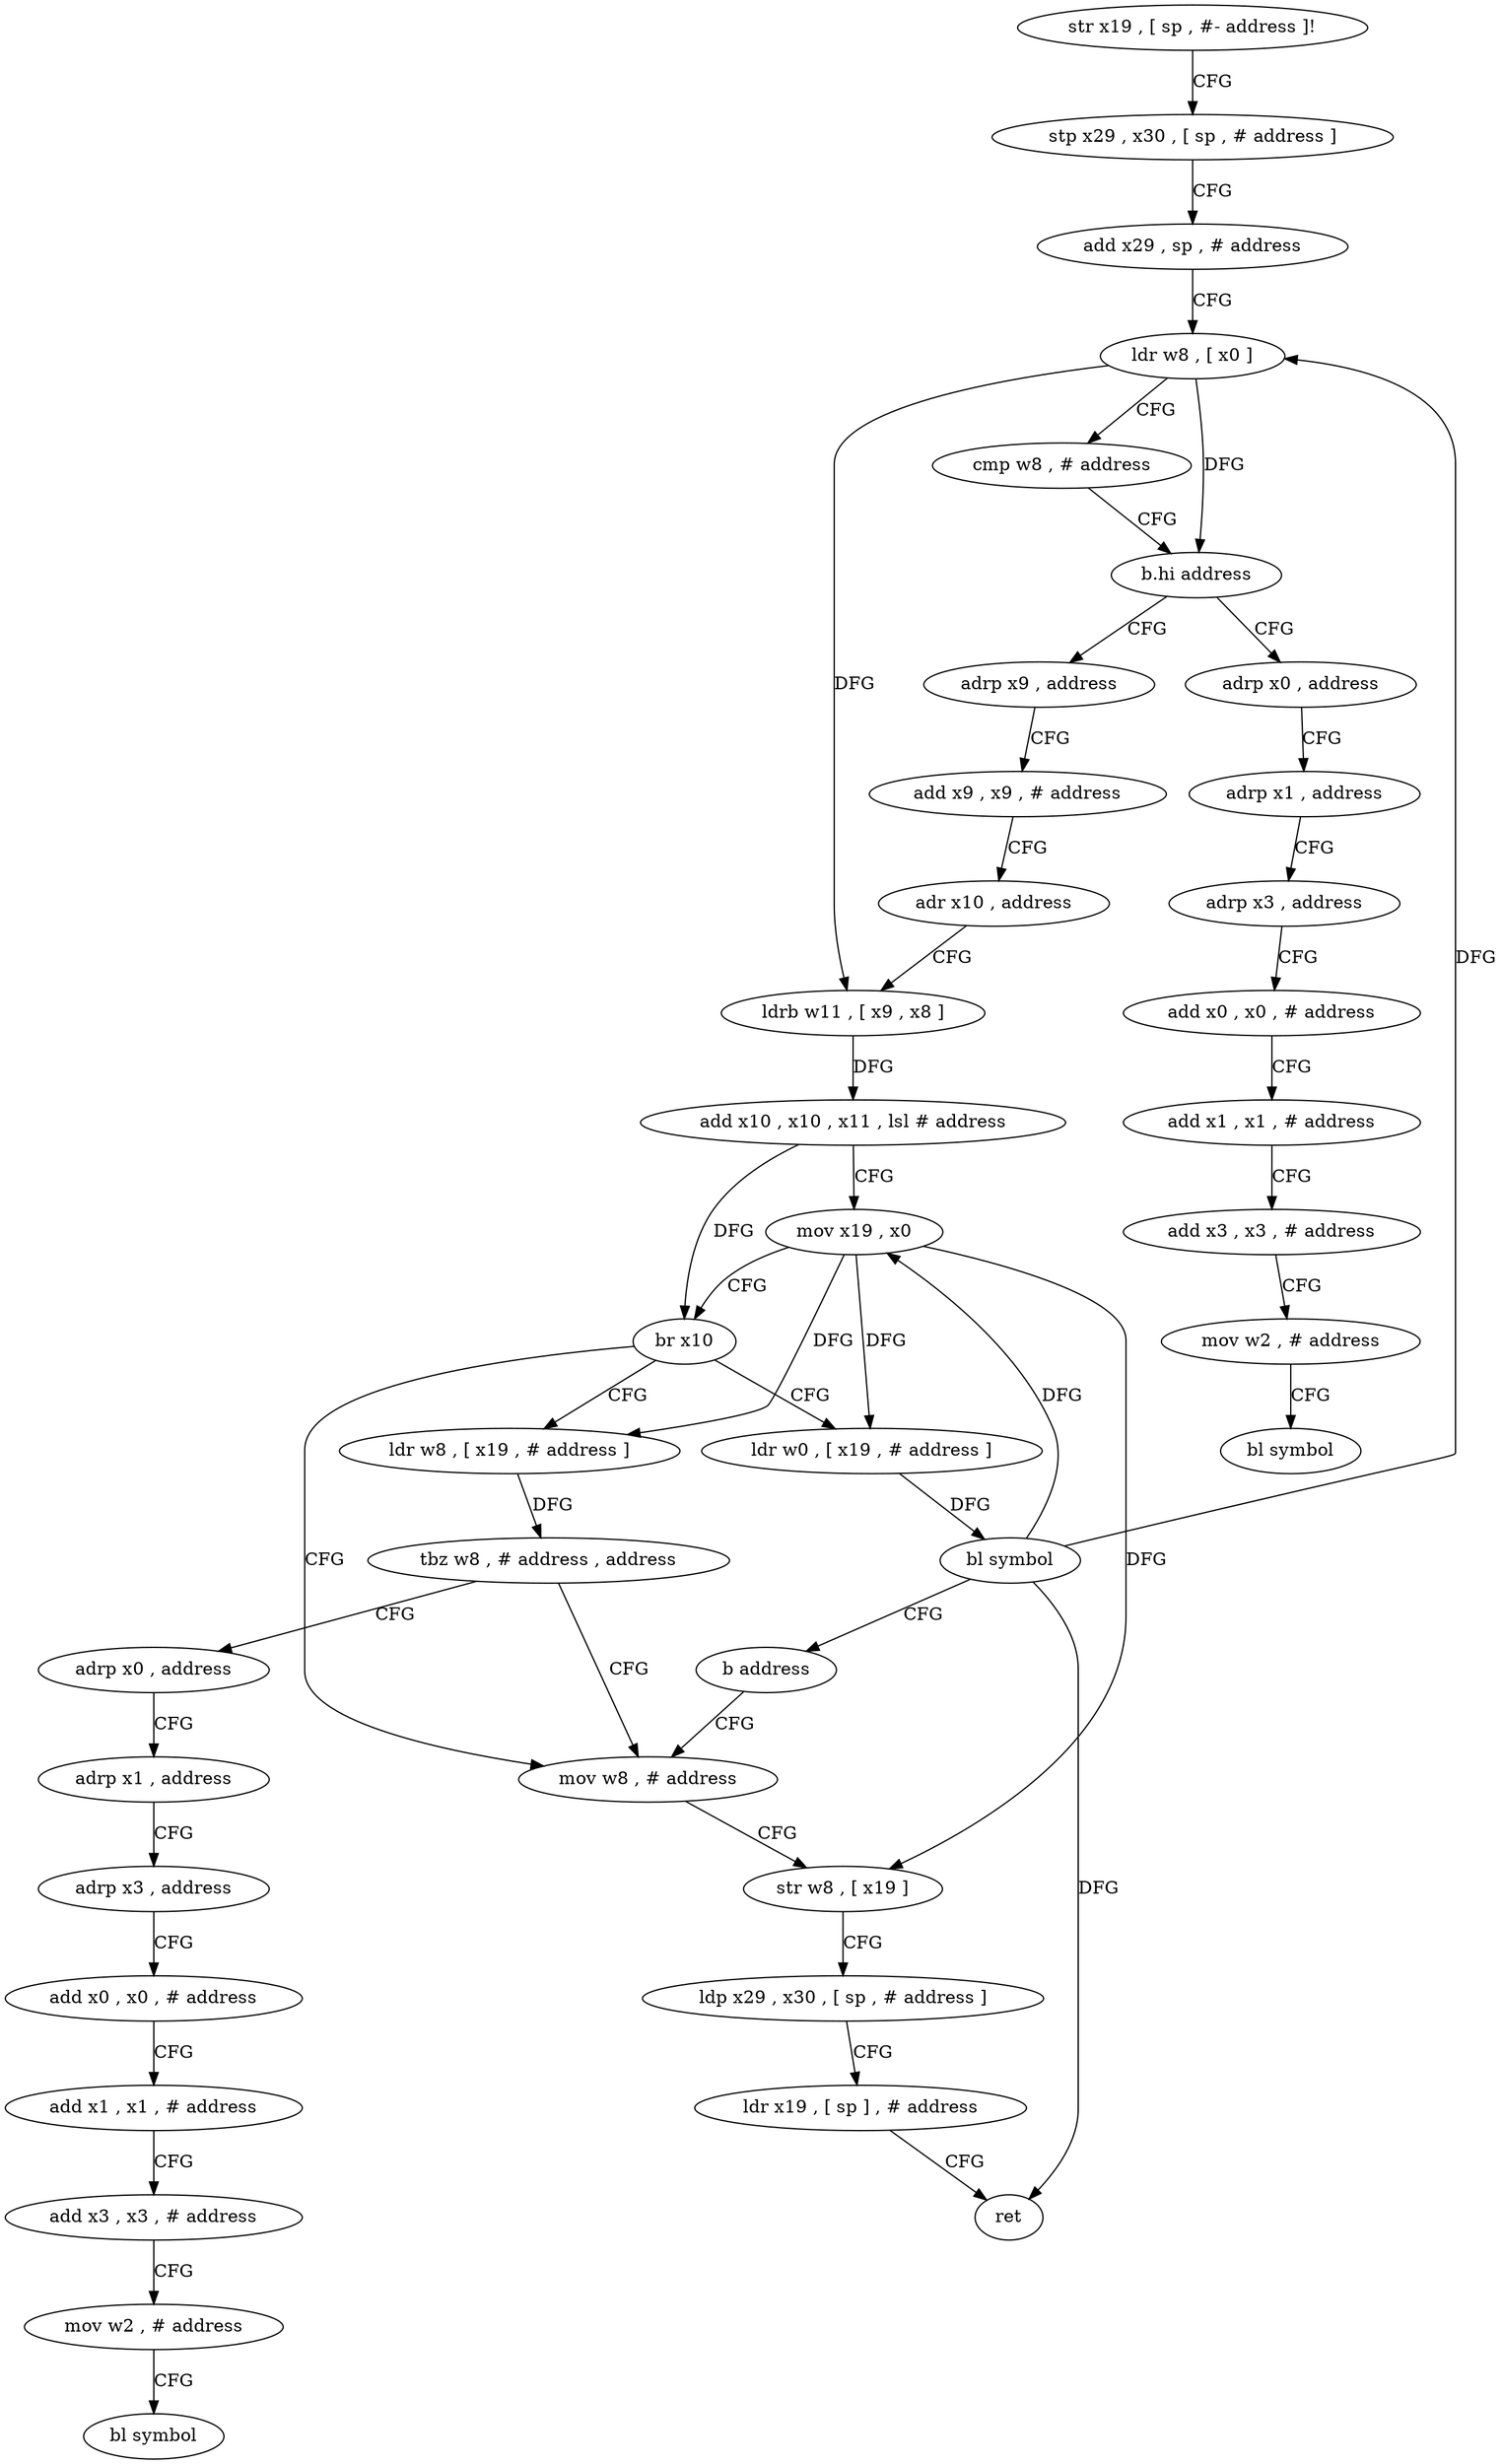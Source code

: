 digraph "func" {
"4256984" [label = "str x19 , [ sp , #- address ]!" ]
"4256988" [label = "stp x29 , x30 , [ sp , # address ]" ]
"4256992" [label = "add x29 , sp , # address" ]
"4256996" [label = "ldr w8 , [ x0 ]" ]
"4257000" [label = "cmp w8 , # address" ]
"4257004" [label = "b.hi address" ]
"4257076" [label = "adrp x0 , address" ]
"4257008" [label = "adrp x9 , address" ]
"4257080" [label = "adrp x1 , address" ]
"4257084" [label = "adrp x3 , address" ]
"4257088" [label = "add x0 , x0 , # address" ]
"4257092" [label = "add x1 , x1 , # address" ]
"4257096" [label = "add x3 , x3 , # address" ]
"4257100" [label = "mov w2 , # address" ]
"4257104" [label = "bl symbol" ]
"4257012" [label = "add x9 , x9 , # address" ]
"4257016" [label = "adr x10 , address" ]
"4257020" [label = "ldrb w11 , [ x9 , x8 ]" ]
"4257024" [label = "add x10 , x10 , x11 , lsl # address" ]
"4257028" [label = "mov x19 , x0" ]
"4257032" [label = "br x10" ]
"4257036" [label = "ldr w0 , [ x19 , # address ]" ]
"4257048" [label = "ldr w8 , [ x19 , # address ]" ]
"4257056" [label = "mov w8 , # address" ]
"4257040" [label = "bl symbol" ]
"4257044" [label = "b address" ]
"4257052" [label = "tbz w8 , # address , address" ]
"4257108" [label = "adrp x0 , address" ]
"4257060" [label = "str w8 , [ x19 ]" ]
"4257064" [label = "ldp x29 , x30 , [ sp , # address ]" ]
"4257068" [label = "ldr x19 , [ sp ] , # address" ]
"4257072" [label = "ret" ]
"4257112" [label = "adrp x1 , address" ]
"4257116" [label = "adrp x3 , address" ]
"4257120" [label = "add x0 , x0 , # address" ]
"4257124" [label = "add x1 , x1 , # address" ]
"4257128" [label = "add x3 , x3 , # address" ]
"4257132" [label = "mov w2 , # address" ]
"4257136" [label = "bl symbol" ]
"4256984" -> "4256988" [ label = "CFG" ]
"4256988" -> "4256992" [ label = "CFG" ]
"4256992" -> "4256996" [ label = "CFG" ]
"4256996" -> "4257000" [ label = "CFG" ]
"4256996" -> "4257004" [ label = "DFG" ]
"4256996" -> "4257020" [ label = "DFG" ]
"4257000" -> "4257004" [ label = "CFG" ]
"4257004" -> "4257076" [ label = "CFG" ]
"4257004" -> "4257008" [ label = "CFG" ]
"4257076" -> "4257080" [ label = "CFG" ]
"4257008" -> "4257012" [ label = "CFG" ]
"4257080" -> "4257084" [ label = "CFG" ]
"4257084" -> "4257088" [ label = "CFG" ]
"4257088" -> "4257092" [ label = "CFG" ]
"4257092" -> "4257096" [ label = "CFG" ]
"4257096" -> "4257100" [ label = "CFG" ]
"4257100" -> "4257104" [ label = "CFG" ]
"4257012" -> "4257016" [ label = "CFG" ]
"4257016" -> "4257020" [ label = "CFG" ]
"4257020" -> "4257024" [ label = "DFG" ]
"4257024" -> "4257028" [ label = "CFG" ]
"4257024" -> "4257032" [ label = "DFG" ]
"4257028" -> "4257032" [ label = "CFG" ]
"4257028" -> "4257036" [ label = "DFG" ]
"4257028" -> "4257048" [ label = "DFG" ]
"4257028" -> "4257060" [ label = "DFG" ]
"4257032" -> "4257036" [ label = "CFG" ]
"4257032" -> "4257048" [ label = "CFG" ]
"4257032" -> "4257056" [ label = "CFG" ]
"4257036" -> "4257040" [ label = "DFG" ]
"4257048" -> "4257052" [ label = "DFG" ]
"4257056" -> "4257060" [ label = "CFG" ]
"4257040" -> "4257044" [ label = "CFG" ]
"4257040" -> "4256996" [ label = "DFG" ]
"4257040" -> "4257028" [ label = "DFG" ]
"4257040" -> "4257072" [ label = "DFG" ]
"4257044" -> "4257056" [ label = "CFG" ]
"4257052" -> "4257108" [ label = "CFG" ]
"4257052" -> "4257056" [ label = "CFG" ]
"4257108" -> "4257112" [ label = "CFG" ]
"4257060" -> "4257064" [ label = "CFG" ]
"4257064" -> "4257068" [ label = "CFG" ]
"4257068" -> "4257072" [ label = "CFG" ]
"4257112" -> "4257116" [ label = "CFG" ]
"4257116" -> "4257120" [ label = "CFG" ]
"4257120" -> "4257124" [ label = "CFG" ]
"4257124" -> "4257128" [ label = "CFG" ]
"4257128" -> "4257132" [ label = "CFG" ]
"4257132" -> "4257136" [ label = "CFG" ]
}
